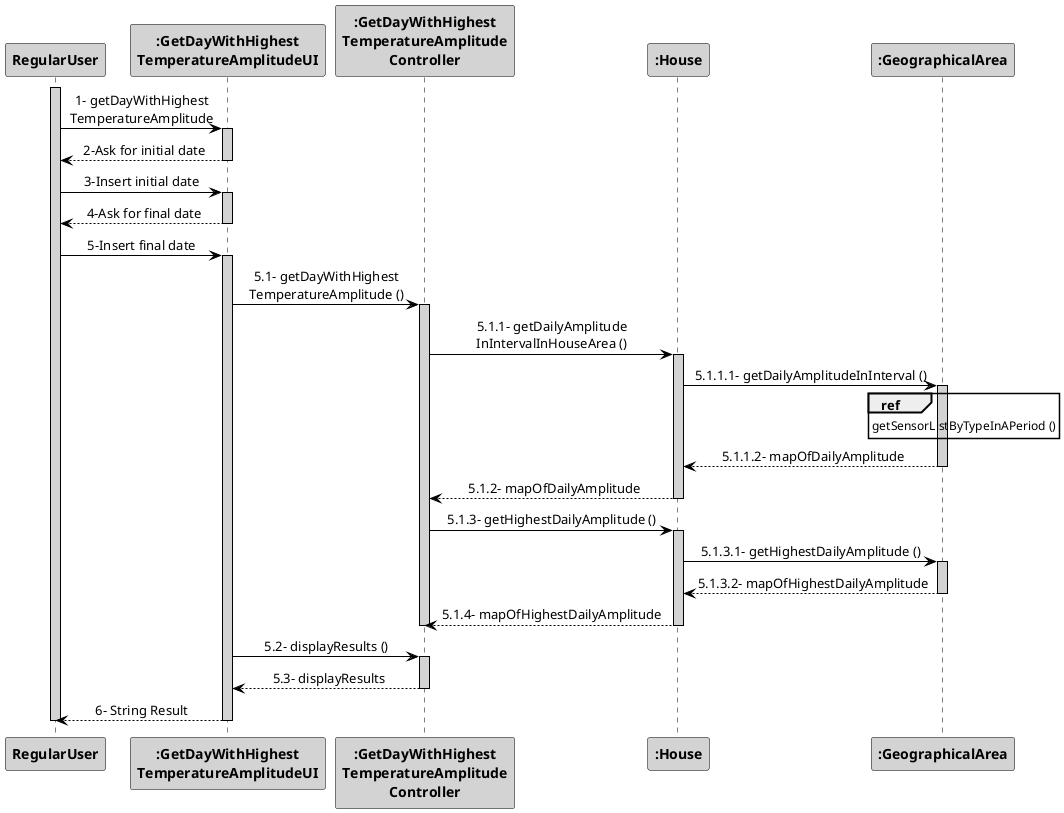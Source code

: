 @startuml
skinparam sequenceMessageAlign center
skinparam sequence {
	ArrowColor Black
	ActorBorderColor DarkBlue
	LifeLineBorderColor black
	LifeLineBackgroundColor LightGrey

	ParticipantBorderColor Black
	ParticipantBackgroundColor LightGrey
	ParticipantFontStyle Bold

	ActorBackgroundColor DimGrey
	ActorFontColor DeepSkyBlue
	ActorFontStyle Bold
	ActorFontSize 17
	ActorFontName Aapex
}
activate RegularUser
actor RegularUser
RegularUser -> ":GetDayWithHighest\nTemperatureAmplitudeUI": 1- getDayWithHighest\nTemperatureAmplitude
activate ":GetDayWithHighest\nTemperatureAmplitudeUI"

":GetDayWithHighest\nTemperatureAmplitudeUI" --> "RegularUser": 2-Ask for initial date
deactivate ":GetDayWithHighest\nTemperatureAmplitudeUI"
":GetDayWithHighest\nTemperatureAmplitudeUI" <- "RegularUser": 3-Insert initial date
activate ":GetDayWithHighest\nTemperatureAmplitudeUI"
":GetDayWithHighest\nTemperatureAmplitudeUI" --> "RegularUser": 4-Ask for final date
deactivate ":GetDayWithHighest\nTemperatureAmplitudeUI"
":GetDayWithHighest\nTemperatureAmplitudeUI" <- "RegularUser": 5-Insert final date
activate ":GetDayWithHighest\nTemperatureAmplitudeUI"
":GetDayWithHighest\nTemperatureAmplitudeUI" -> ":GetDayWithHighest\nTemperatureAmplitude\nController": 5.1- getDayWithHighest\nTemperatureAmplitude ()
activate ":GetDayWithHighest\nTemperatureAmplitude\nController"
":GetDayWithHighest\nTemperatureAmplitude\nController"-> ":House": 5.1.1- getDailyAmplitude\nInIntervalInHouseArea ()
activate ":House"
":House" -> ":GeographicalArea": 5.1.1.1- getDailyAmplitudeInInterval ()
activate ":GeographicalArea"
ref over ":GeographicalArea"
getSensorListByTypeInAPeriod ()
end
":House" <-- ":GeographicalArea": 5.1.1.2- mapOfDailyAmplitude
deactivate ":GeographicalArea"
":GetDayWithHighest\nTemperatureAmplitude\nController"<-- ":House": 5.1.2- mapOfDailyAmplitude
deactivate ":House"
":GetDayWithHighest\nTemperatureAmplitude\nController" -> ":House": 5.1.3- getHighestDailyAmplitude ()
activate ":House"
":House" -> ":GeographicalArea": 5.1.3.1- getHighestDailyAmplitude ()
activate ":GeographicalArea"
":House" <-- ":GeographicalArea": 5.1.3.2- mapOfHighestDailyAmplitude
deactivate ":GeographicalArea"
":GetDayWithHighest\nTemperatureAmplitude\nController" <-- ":House": 5.1.4- mapOfHighestDailyAmplitude
deactivate ":House"
deactivate ":GetDayWithHighest\nTemperatureAmplitude\nController"
":GetDayWithHighest\nTemperatureAmplitudeUI" -> ":GetDayWithHighest\nTemperatureAmplitude\nController": 5.2- displayResults ()
activate ":GetDayWithHighest\nTemperatureAmplitude\nController"
":GetDayWithHighest\nTemperatureAmplitudeUI" <-- ":GetDayWithHighest\nTemperatureAmplitude\nController": 5.3- displayResults
deactivate ":GetDayWithHighest\nTemperatureAmplitude\nController"

RegularUser <-- ":GetDayWithHighest\nTemperatureAmplitudeUI": 6- String Result
deactivate ":GetDayWithHighest\nTemperatureAmplitudeUI"
deactivate RegularUser
@enduml
